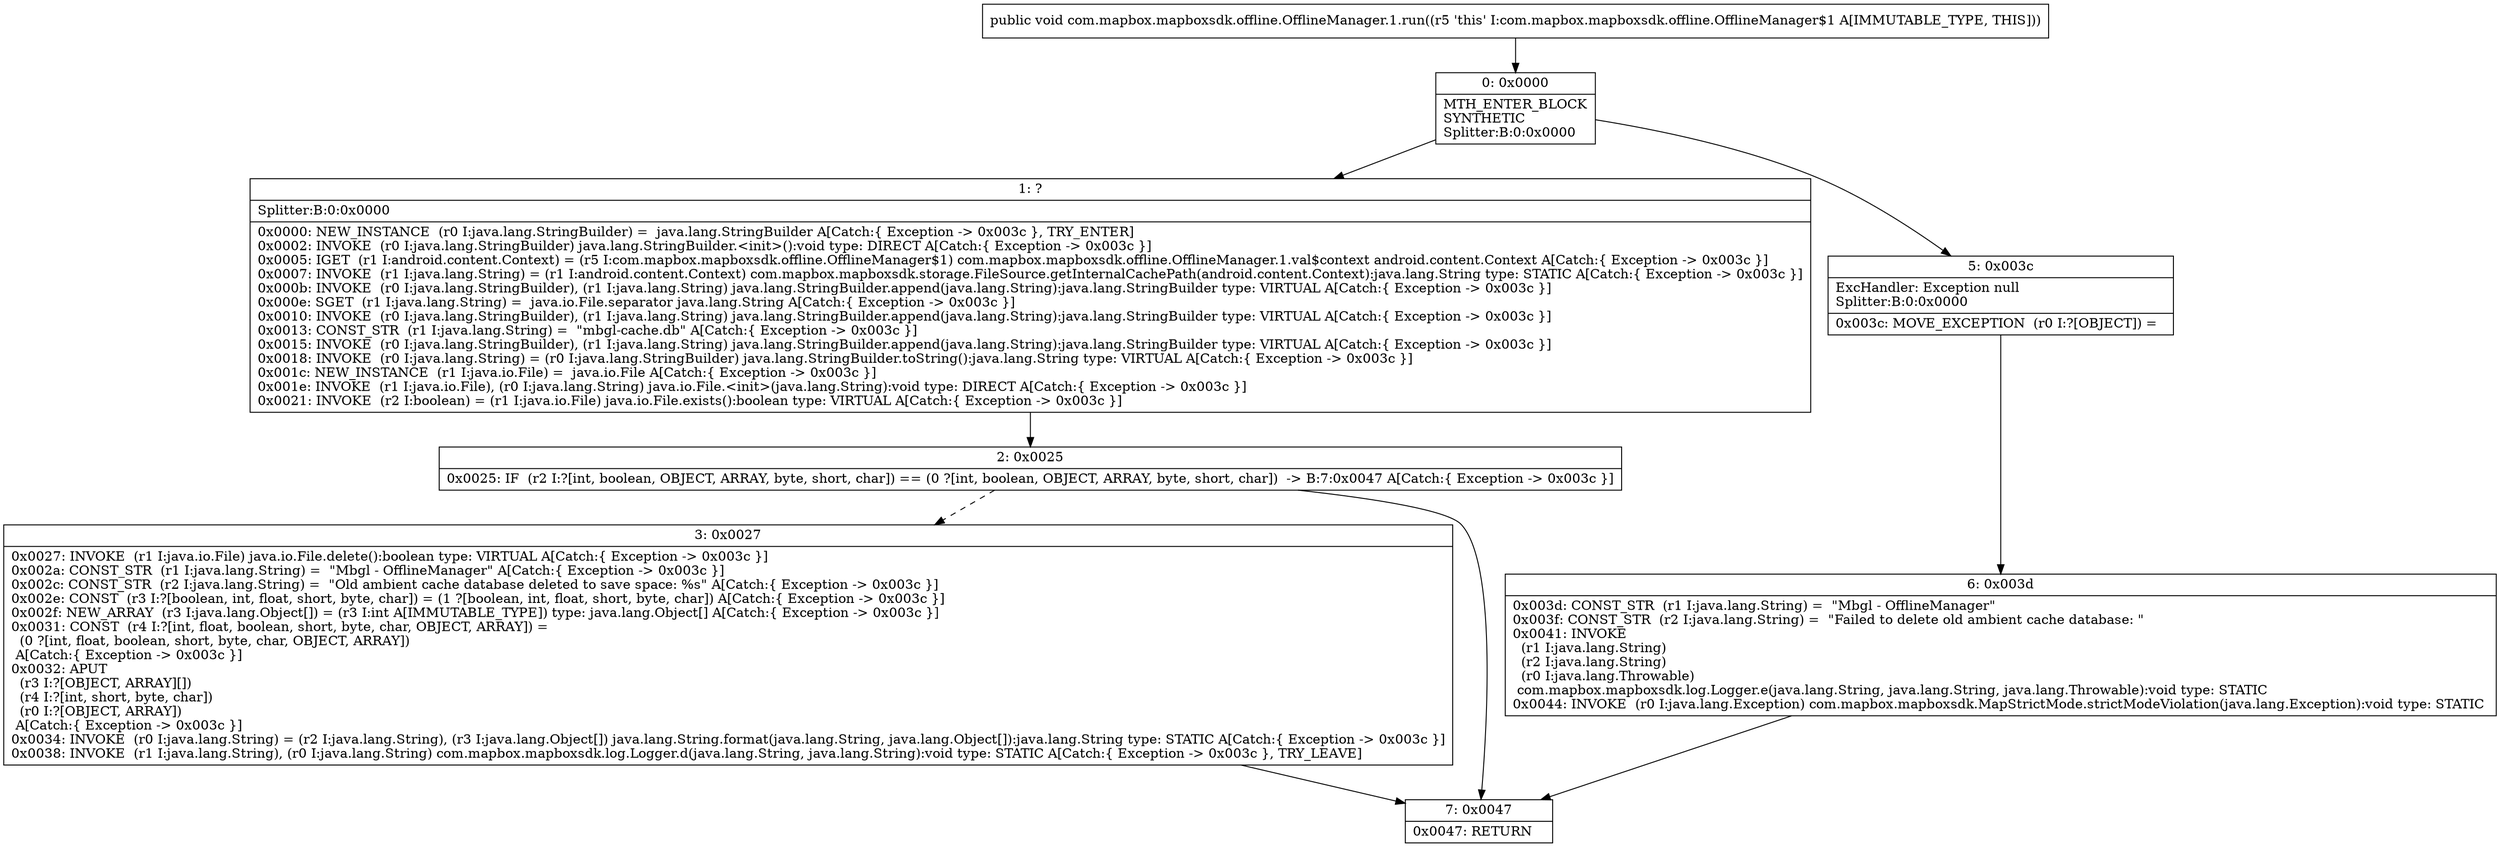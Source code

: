 digraph "CFG forcom.mapbox.mapboxsdk.offline.OfflineManager.1.run()V" {
Node_0 [shape=record,label="{0\:\ 0x0000|MTH_ENTER_BLOCK\lSYNTHETIC\lSplitter:B:0:0x0000\l}"];
Node_1 [shape=record,label="{1\:\ ?|Splitter:B:0:0x0000\l|0x0000: NEW_INSTANCE  (r0 I:java.lang.StringBuilder) =  java.lang.StringBuilder A[Catch:\{ Exception \-\> 0x003c \}, TRY_ENTER]\l0x0002: INVOKE  (r0 I:java.lang.StringBuilder) java.lang.StringBuilder.\<init\>():void type: DIRECT A[Catch:\{ Exception \-\> 0x003c \}]\l0x0005: IGET  (r1 I:android.content.Context) = (r5 I:com.mapbox.mapboxsdk.offline.OfflineManager$1) com.mapbox.mapboxsdk.offline.OfflineManager.1.val$context android.content.Context A[Catch:\{ Exception \-\> 0x003c \}]\l0x0007: INVOKE  (r1 I:java.lang.String) = (r1 I:android.content.Context) com.mapbox.mapboxsdk.storage.FileSource.getInternalCachePath(android.content.Context):java.lang.String type: STATIC A[Catch:\{ Exception \-\> 0x003c \}]\l0x000b: INVOKE  (r0 I:java.lang.StringBuilder), (r1 I:java.lang.String) java.lang.StringBuilder.append(java.lang.String):java.lang.StringBuilder type: VIRTUAL A[Catch:\{ Exception \-\> 0x003c \}]\l0x000e: SGET  (r1 I:java.lang.String) =  java.io.File.separator java.lang.String A[Catch:\{ Exception \-\> 0x003c \}]\l0x0010: INVOKE  (r0 I:java.lang.StringBuilder), (r1 I:java.lang.String) java.lang.StringBuilder.append(java.lang.String):java.lang.StringBuilder type: VIRTUAL A[Catch:\{ Exception \-\> 0x003c \}]\l0x0013: CONST_STR  (r1 I:java.lang.String) =  \"mbgl\-cache.db\" A[Catch:\{ Exception \-\> 0x003c \}]\l0x0015: INVOKE  (r0 I:java.lang.StringBuilder), (r1 I:java.lang.String) java.lang.StringBuilder.append(java.lang.String):java.lang.StringBuilder type: VIRTUAL A[Catch:\{ Exception \-\> 0x003c \}]\l0x0018: INVOKE  (r0 I:java.lang.String) = (r0 I:java.lang.StringBuilder) java.lang.StringBuilder.toString():java.lang.String type: VIRTUAL A[Catch:\{ Exception \-\> 0x003c \}]\l0x001c: NEW_INSTANCE  (r1 I:java.io.File) =  java.io.File A[Catch:\{ Exception \-\> 0x003c \}]\l0x001e: INVOKE  (r1 I:java.io.File), (r0 I:java.lang.String) java.io.File.\<init\>(java.lang.String):void type: DIRECT A[Catch:\{ Exception \-\> 0x003c \}]\l0x0021: INVOKE  (r2 I:boolean) = (r1 I:java.io.File) java.io.File.exists():boolean type: VIRTUAL A[Catch:\{ Exception \-\> 0x003c \}]\l}"];
Node_2 [shape=record,label="{2\:\ 0x0025|0x0025: IF  (r2 I:?[int, boolean, OBJECT, ARRAY, byte, short, char]) == (0 ?[int, boolean, OBJECT, ARRAY, byte, short, char])  \-\> B:7:0x0047 A[Catch:\{ Exception \-\> 0x003c \}]\l}"];
Node_3 [shape=record,label="{3\:\ 0x0027|0x0027: INVOKE  (r1 I:java.io.File) java.io.File.delete():boolean type: VIRTUAL A[Catch:\{ Exception \-\> 0x003c \}]\l0x002a: CONST_STR  (r1 I:java.lang.String) =  \"Mbgl \- OfflineManager\" A[Catch:\{ Exception \-\> 0x003c \}]\l0x002c: CONST_STR  (r2 I:java.lang.String) =  \"Old ambient cache database deleted to save space: %s\" A[Catch:\{ Exception \-\> 0x003c \}]\l0x002e: CONST  (r3 I:?[boolean, int, float, short, byte, char]) = (1 ?[boolean, int, float, short, byte, char]) A[Catch:\{ Exception \-\> 0x003c \}]\l0x002f: NEW_ARRAY  (r3 I:java.lang.Object[]) = (r3 I:int A[IMMUTABLE_TYPE]) type: java.lang.Object[] A[Catch:\{ Exception \-\> 0x003c \}]\l0x0031: CONST  (r4 I:?[int, float, boolean, short, byte, char, OBJECT, ARRAY]) = \l  (0 ?[int, float, boolean, short, byte, char, OBJECT, ARRAY])\l A[Catch:\{ Exception \-\> 0x003c \}]\l0x0032: APUT  \l  (r3 I:?[OBJECT, ARRAY][])\l  (r4 I:?[int, short, byte, char])\l  (r0 I:?[OBJECT, ARRAY])\l A[Catch:\{ Exception \-\> 0x003c \}]\l0x0034: INVOKE  (r0 I:java.lang.String) = (r2 I:java.lang.String), (r3 I:java.lang.Object[]) java.lang.String.format(java.lang.String, java.lang.Object[]):java.lang.String type: STATIC A[Catch:\{ Exception \-\> 0x003c \}]\l0x0038: INVOKE  (r1 I:java.lang.String), (r0 I:java.lang.String) com.mapbox.mapboxsdk.log.Logger.d(java.lang.String, java.lang.String):void type: STATIC A[Catch:\{ Exception \-\> 0x003c \}, TRY_LEAVE]\l}"];
Node_5 [shape=record,label="{5\:\ 0x003c|ExcHandler: Exception null\lSplitter:B:0:0x0000\l|0x003c: MOVE_EXCEPTION  (r0 I:?[OBJECT]) =  \l}"];
Node_6 [shape=record,label="{6\:\ 0x003d|0x003d: CONST_STR  (r1 I:java.lang.String) =  \"Mbgl \- OfflineManager\" \l0x003f: CONST_STR  (r2 I:java.lang.String) =  \"Failed to delete old ambient cache database: \" \l0x0041: INVOKE  \l  (r1 I:java.lang.String)\l  (r2 I:java.lang.String)\l  (r0 I:java.lang.Throwable)\l com.mapbox.mapboxsdk.log.Logger.e(java.lang.String, java.lang.String, java.lang.Throwable):void type: STATIC \l0x0044: INVOKE  (r0 I:java.lang.Exception) com.mapbox.mapboxsdk.MapStrictMode.strictModeViolation(java.lang.Exception):void type: STATIC \l}"];
Node_7 [shape=record,label="{7\:\ 0x0047|0x0047: RETURN   \l}"];
MethodNode[shape=record,label="{public void com.mapbox.mapboxsdk.offline.OfflineManager.1.run((r5 'this' I:com.mapbox.mapboxsdk.offline.OfflineManager$1 A[IMMUTABLE_TYPE, THIS])) }"];
MethodNode -> Node_0;
Node_0 -> Node_1;
Node_0 -> Node_5;
Node_1 -> Node_2;
Node_2 -> Node_3[style=dashed];
Node_2 -> Node_7;
Node_3 -> Node_7;
Node_5 -> Node_6;
Node_6 -> Node_7;
}

